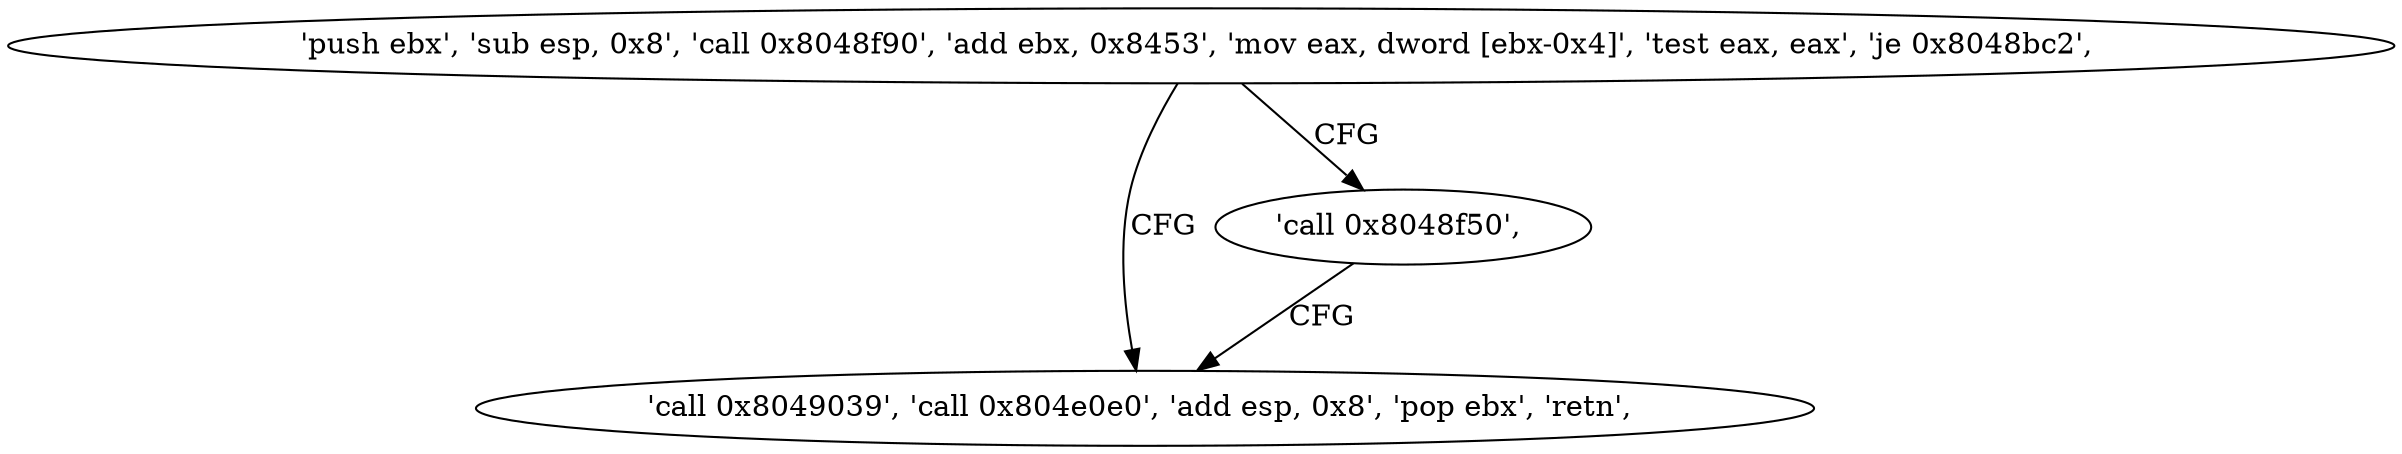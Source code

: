digraph "func" {
"134515620" [label = "'push ebx', 'sub esp, 0x8', 'call 0x8048f90', 'add ebx, 0x8453', 'mov eax, dword [ebx-0x4]', 'test eax, eax', 'je 0x8048bc2', " ]
"134515650" [label = "'call 0x8049039', 'call 0x804e0e0', 'add esp, 0x8', 'pop ebx', 'retn', " ]
"134515645" [label = "'call 0x8048f50', " ]
"134515620" -> "134515650" [ label = "CFG" ]
"134515620" -> "134515645" [ label = "CFG" ]
"134515645" -> "134515650" [ label = "CFG" ]
}
